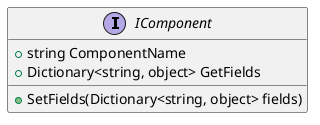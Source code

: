 ﻿@startuml
'' plantumlfile1
interface IComponent
{
+string ComponentName
+Dictionary<string, object> GetFields
+SetFields(Dictionary<string, object> fields)
}



@enduml